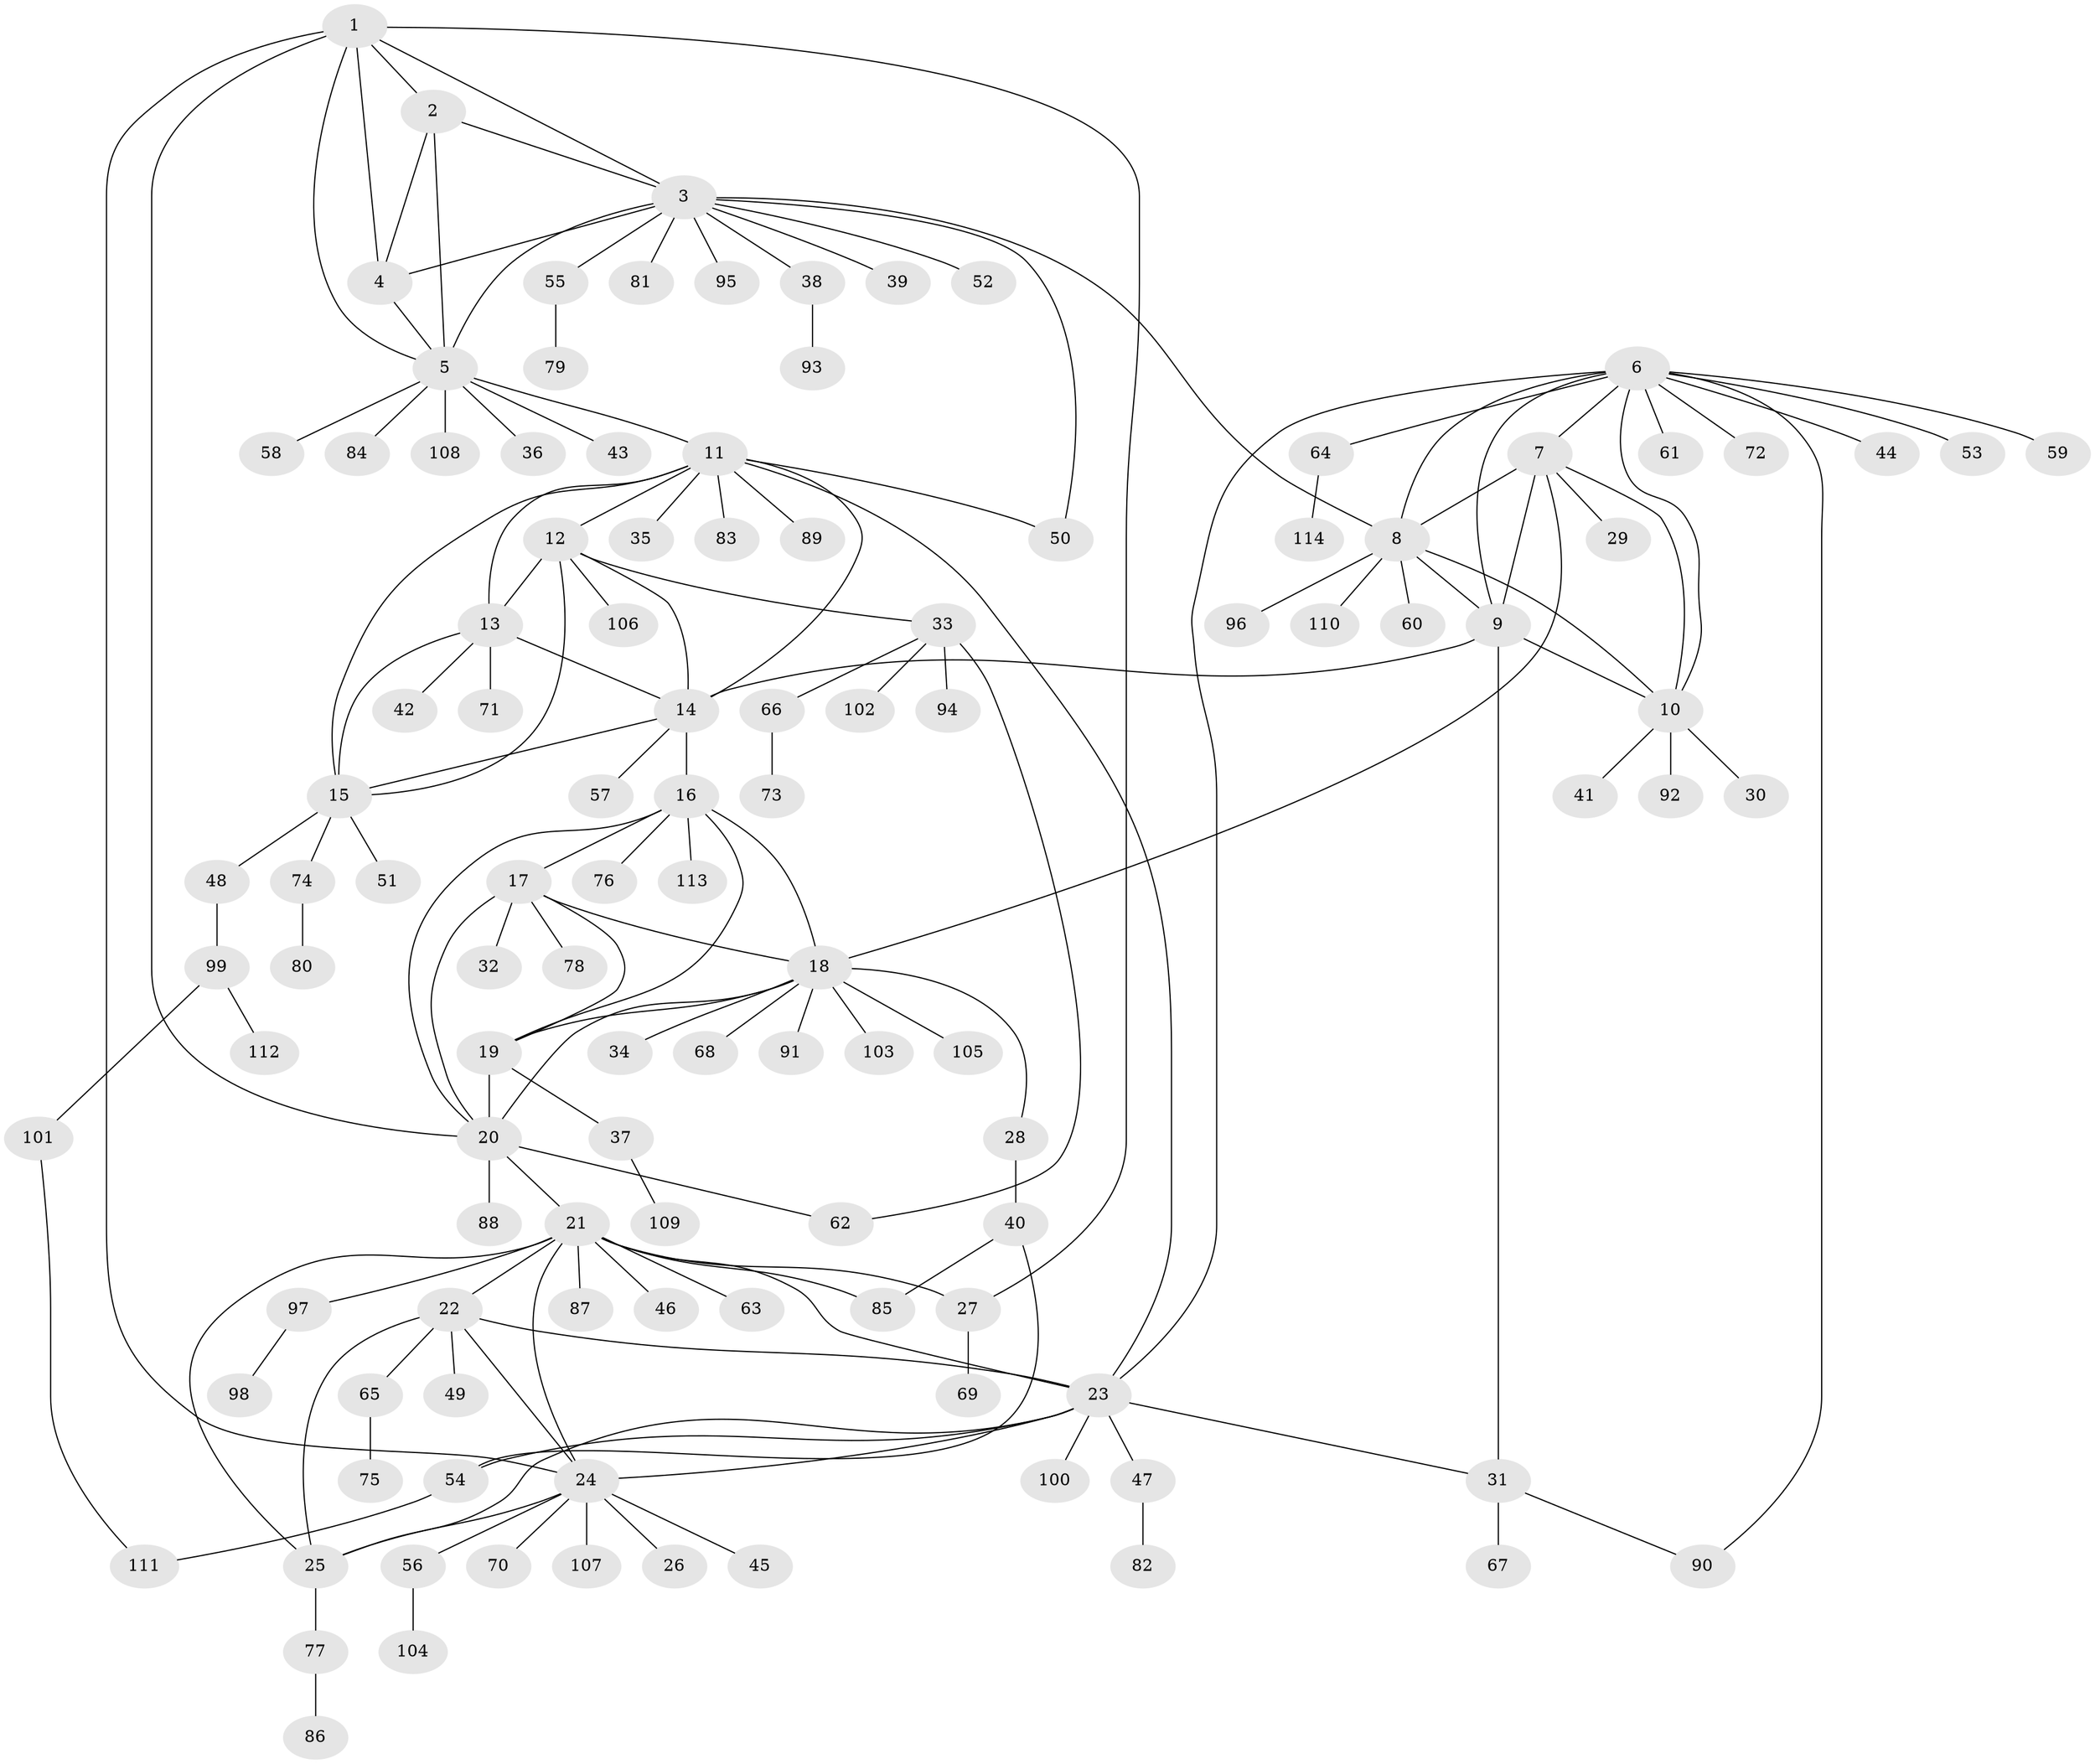 // coarse degree distribution, {7: 0.011494252873563218, 3: 0.05747126436781609, 16: 0.011494252873563218, 8: 0.04597701149425287, 11: 0.011494252873563218, 13: 0.011494252873563218, 9: 0.034482758620689655, 4: 0.022988505747126436, 5: 0.04597701149425287, 10: 0.011494252873563218, 1: 0.6551724137931034, 2: 0.08045977011494253}
// Generated by graph-tools (version 1.1) at 2025/42/03/06/25 10:42:13]
// undirected, 114 vertices, 157 edges
graph export_dot {
graph [start="1"]
  node [color=gray90,style=filled];
  1;
  2;
  3;
  4;
  5;
  6;
  7;
  8;
  9;
  10;
  11;
  12;
  13;
  14;
  15;
  16;
  17;
  18;
  19;
  20;
  21;
  22;
  23;
  24;
  25;
  26;
  27;
  28;
  29;
  30;
  31;
  32;
  33;
  34;
  35;
  36;
  37;
  38;
  39;
  40;
  41;
  42;
  43;
  44;
  45;
  46;
  47;
  48;
  49;
  50;
  51;
  52;
  53;
  54;
  55;
  56;
  57;
  58;
  59;
  60;
  61;
  62;
  63;
  64;
  65;
  66;
  67;
  68;
  69;
  70;
  71;
  72;
  73;
  74;
  75;
  76;
  77;
  78;
  79;
  80;
  81;
  82;
  83;
  84;
  85;
  86;
  87;
  88;
  89;
  90;
  91;
  92;
  93;
  94;
  95;
  96;
  97;
  98;
  99;
  100;
  101;
  102;
  103;
  104;
  105;
  106;
  107;
  108;
  109;
  110;
  111;
  112;
  113;
  114;
  1 -- 2;
  1 -- 3;
  1 -- 4;
  1 -- 5;
  1 -- 20;
  1 -- 24;
  1 -- 27;
  2 -- 3;
  2 -- 4;
  2 -- 5;
  3 -- 4;
  3 -- 5;
  3 -- 8;
  3 -- 38;
  3 -- 39;
  3 -- 50;
  3 -- 52;
  3 -- 55;
  3 -- 81;
  3 -- 95;
  4 -- 5;
  5 -- 11;
  5 -- 36;
  5 -- 43;
  5 -- 58;
  5 -- 84;
  5 -- 108;
  6 -- 7;
  6 -- 8;
  6 -- 9;
  6 -- 10;
  6 -- 23;
  6 -- 44;
  6 -- 53;
  6 -- 59;
  6 -- 61;
  6 -- 64;
  6 -- 72;
  6 -- 90;
  7 -- 8;
  7 -- 9;
  7 -- 10;
  7 -- 18;
  7 -- 29;
  8 -- 9;
  8 -- 10;
  8 -- 60;
  8 -- 96;
  8 -- 110;
  9 -- 10;
  9 -- 14;
  9 -- 31;
  10 -- 30;
  10 -- 41;
  10 -- 92;
  11 -- 12;
  11 -- 13;
  11 -- 14;
  11 -- 15;
  11 -- 23;
  11 -- 35;
  11 -- 50;
  11 -- 83;
  11 -- 89;
  12 -- 13;
  12 -- 14;
  12 -- 15;
  12 -- 33;
  12 -- 106;
  13 -- 14;
  13 -- 15;
  13 -- 42;
  13 -- 71;
  14 -- 15;
  14 -- 16;
  14 -- 57;
  15 -- 48;
  15 -- 51;
  15 -- 74;
  16 -- 17;
  16 -- 18;
  16 -- 19;
  16 -- 20;
  16 -- 76;
  16 -- 113;
  17 -- 18;
  17 -- 19;
  17 -- 20;
  17 -- 32;
  17 -- 78;
  18 -- 19;
  18 -- 20;
  18 -- 28;
  18 -- 34;
  18 -- 68;
  18 -- 91;
  18 -- 103;
  18 -- 105;
  19 -- 20;
  19 -- 37;
  20 -- 21;
  20 -- 62;
  20 -- 88;
  21 -- 22;
  21 -- 23;
  21 -- 24;
  21 -- 25;
  21 -- 27;
  21 -- 46;
  21 -- 63;
  21 -- 85;
  21 -- 87;
  21 -- 97;
  22 -- 23;
  22 -- 24;
  22 -- 25;
  22 -- 49;
  22 -- 65;
  23 -- 24;
  23 -- 25;
  23 -- 31;
  23 -- 47;
  23 -- 54;
  23 -- 100;
  24 -- 25;
  24 -- 26;
  24 -- 45;
  24 -- 56;
  24 -- 70;
  24 -- 107;
  25 -- 77;
  27 -- 69;
  28 -- 40;
  31 -- 67;
  31 -- 90;
  33 -- 62;
  33 -- 66;
  33 -- 94;
  33 -- 102;
  37 -- 109;
  38 -- 93;
  40 -- 54;
  40 -- 85;
  47 -- 82;
  48 -- 99;
  54 -- 111;
  55 -- 79;
  56 -- 104;
  64 -- 114;
  65 -- 75;
  66 -- 73;
  74 -- 80;
  77 -- 86;
  97 -- 98;
  99 -- 101;
  99 -- 112;
  101 -- 111;
}
